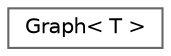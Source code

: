 digraph "Graphical Class Hierarchy"
{
 // LATEX_PDF_SIZE
  bgcolor="transparent";
  edge [fontname=Helvetica,fontsize=10,labelfontname=Helvetica,labelfontsize=10];
  node [fontname=Helvetica,fontsize=10,shape=box,height=0.2,width=0.4];
  rankdir="LR";
  Node0 [label="Graph\< T \>",height=0.2,width=0.4,color="grey40", fillcolor="white", style="filled",URL="$class_graph.html",tooltip=" "];
}
